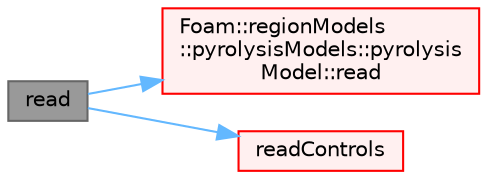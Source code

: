 digraph "read"
{
 // LATEX_PDF_SIZE
  bgcolor="transparent";
  edge [fontname=Helvetica,fontsize=10,labelfontname=Helvetica,labelfontsize=10];
  node [fontname=Helvetica,fontsize=10,shape=box,height=0.2,width=0.4];
  rankdir="LR";
  Node1 [id="Node000001",label="read",height=0.2,width=0.4,color="gray40", fillcolor="grey60", style="filled", fontcolor="black",tooltip=" "];
  Node1 -> Node2 [id="edge1_Node000001_Node000002",color="steelblue1",style="solid",tooltip=" "];
  Node2 [id="Node000002",label="Foam::regionModels\l::pyrolysisModels::pyrolysis\lModel::read",height=0.2,width=0.4,color="red", fillcolor="#FFF0F0", style="filled",URL="$classFoam_1_1regionModels_1_1pyrolysisModels_1_1pyrolysisModel.html#af816873151ddb0126e98bb2f914d8ed5",tooltip=" "];
  Node1 -> Node17 [id="edge2_Node000001_Node000017",color="steelblue1",style="solid",tooltip=" "];
  Node17 [id="Node000017",label="readControls",height=0.2,width=0.4,color="red", fillcolor="#FFF0F0", style="filled",URL="$classFoam_1_1regionModels_1_1pyrolysisModels_1_1thermo.html#aa431c382ed4170712dab339fbfd87f5b",tooltip=" "];
}

